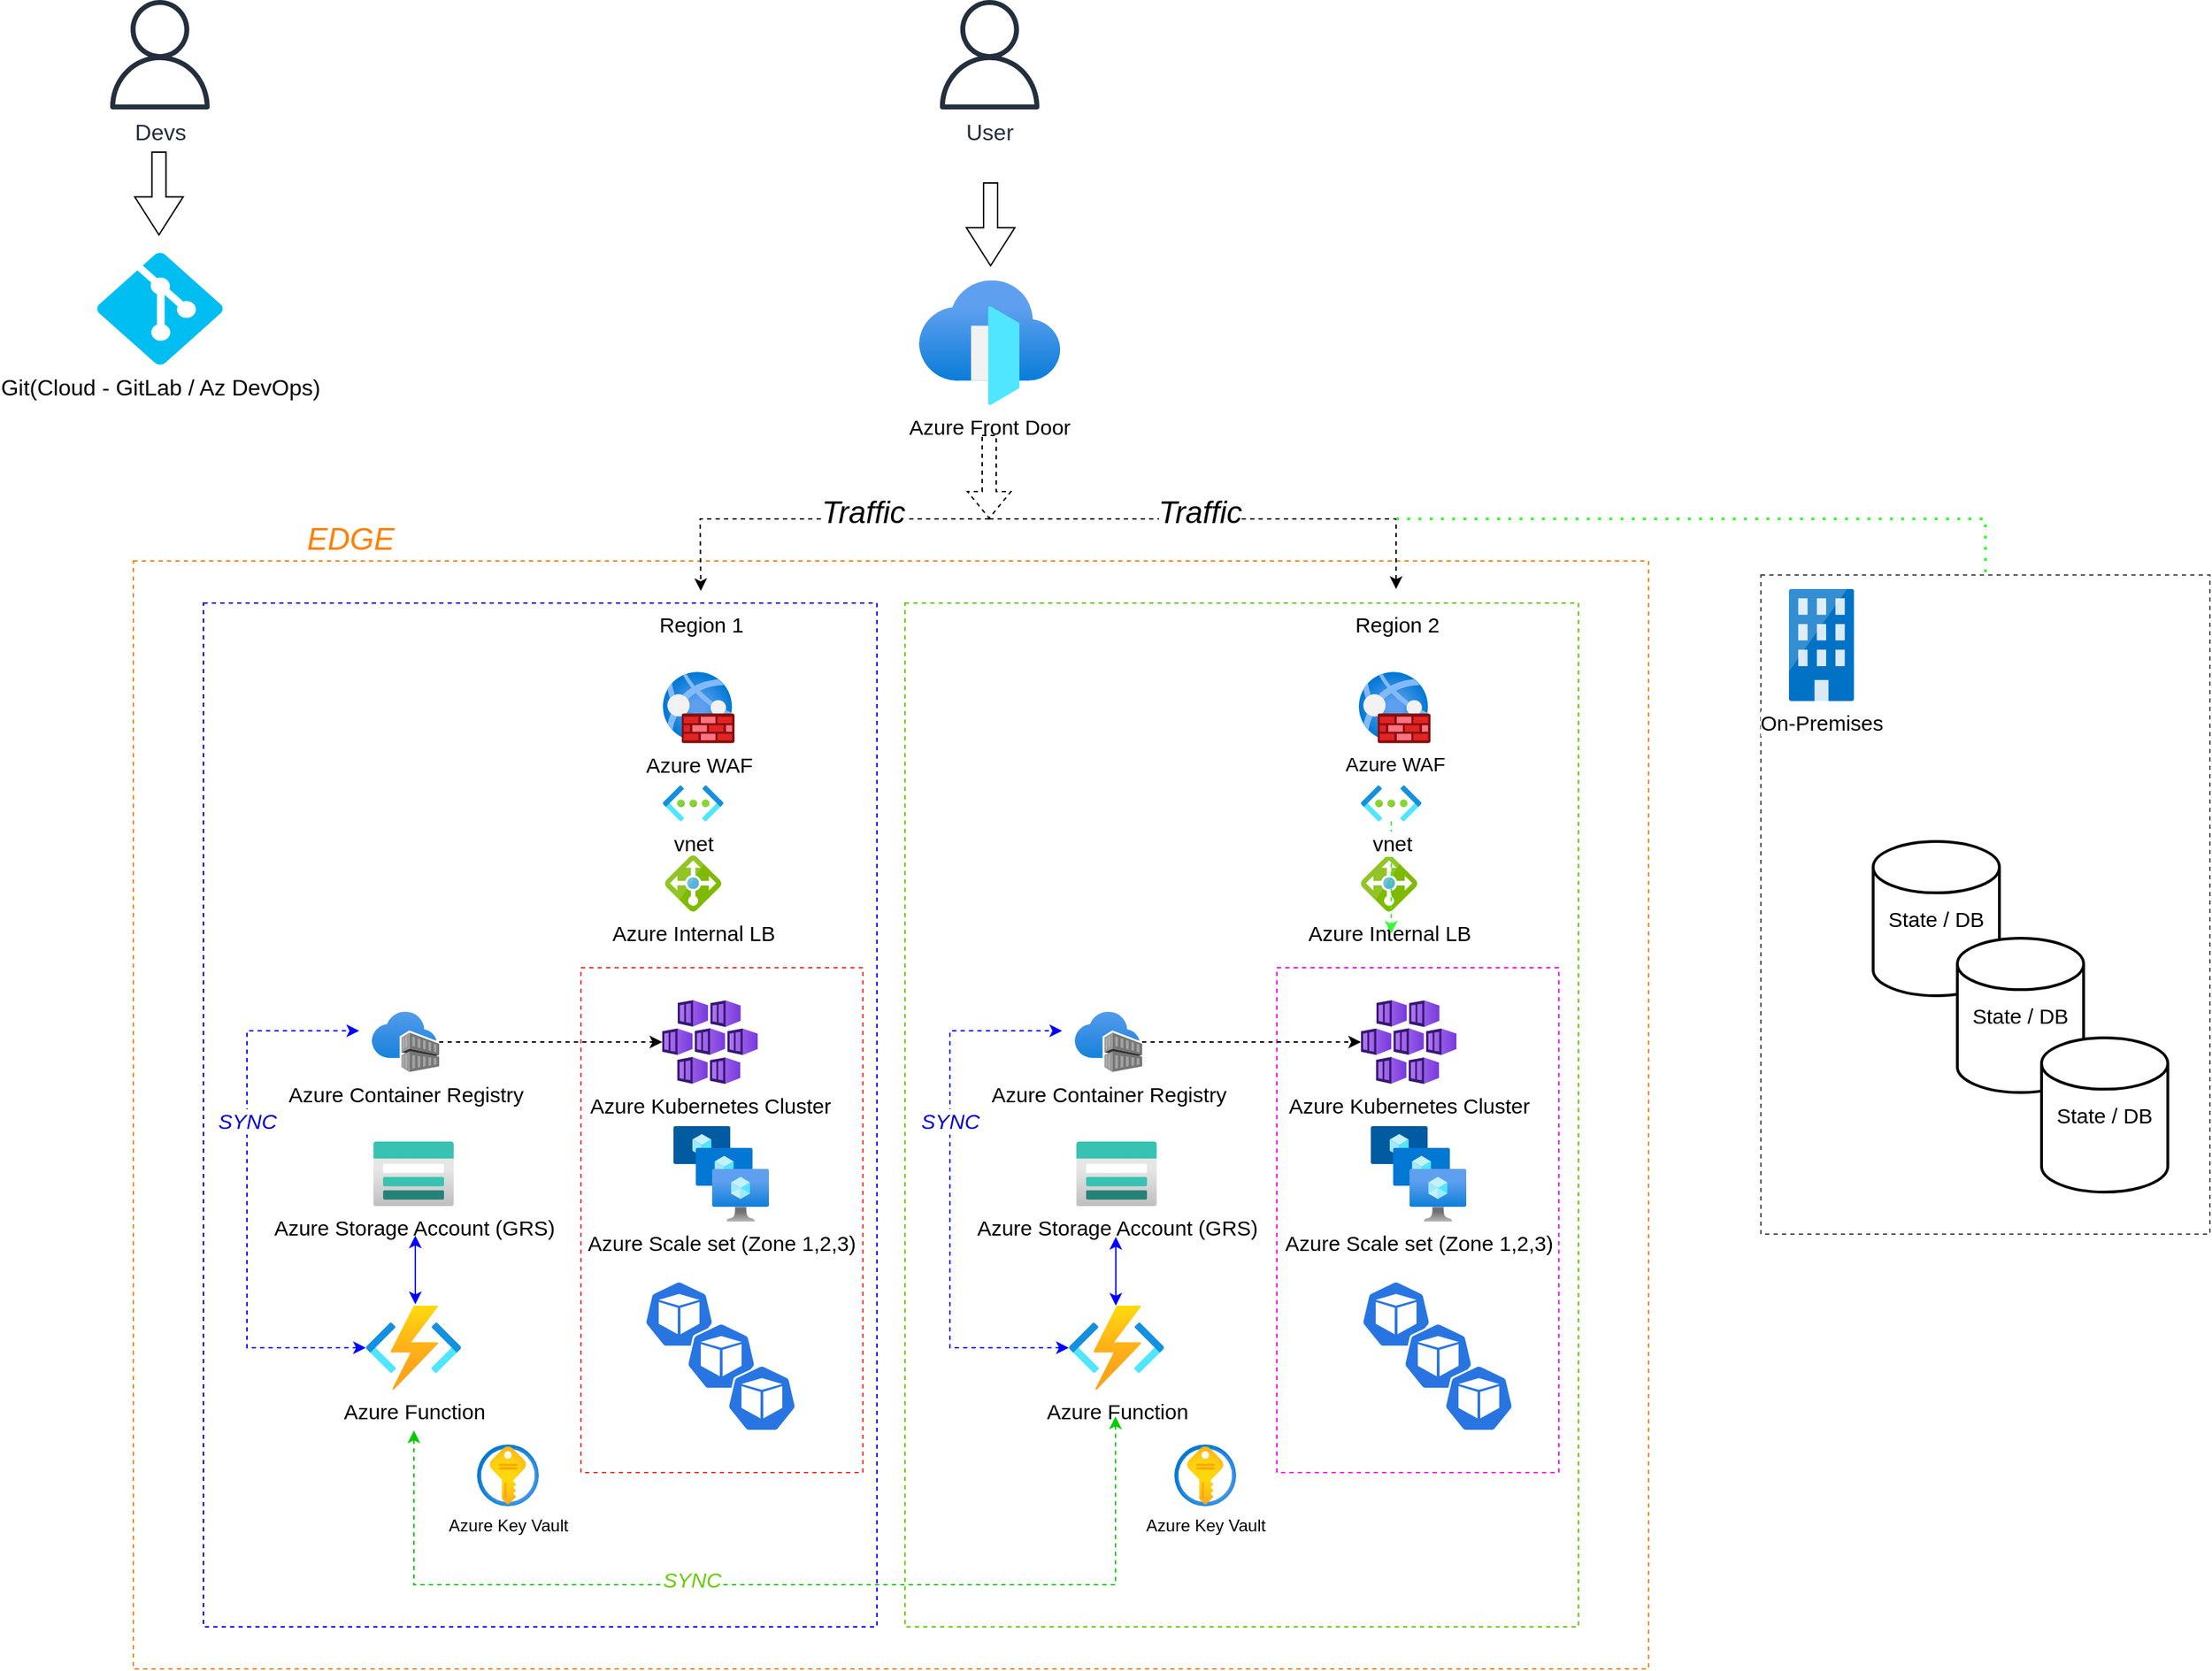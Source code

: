 <mxfile version="19.0.3" type="device"><diagram id="997sybLedPH0qY5AxLi_" name="Page-1"><mxGraphModel dx="1517" dy="1170" grid="0" gridSize="10" guides="1" tooltips="1" connect="1" arrows="1" fold="1" page="0" pageScale="1" pageWidth="850" pageHeight="1100" background="#ffffff" math="0" shadow="0"><root><mxCell id="0"/><mxCell id="1" parent="0"/><mxCell id="pnbcBhD0P7osqUd5nM8p-84" value="" style="rounded=0;whiteSpace=wrap;html=1;dashed=1;fontSize=22;fontColor=#000000;strokeColor=#FF8000;" parent="1" vertex="1"><mxGeometry x="-280" y="190" width="1080" height="790" as="geometry"/></mxCell><mxCell id="pnbcBhD0P7osqUd5nM8p-79" value="" style="rounded=0;whiteSpace=wrap;html=1;fontSize=22;fontColor=#000000;strokeColor=#4D4D4D;dashed=1;" parent="1" vertex="1"><mxGeometry x="880" y="200" width="320" height="470" as="geometry"/></mxCell><mxCell id="pnbcBhD0P7osqUd5nM8p-66" value="" style="rounded=0;whiteSpace=wrap;html=1;dashed=1;fontSize=20;fontColor=#000000;strokeColor=#66CC00;" parent="1" vertex="1"><mxGeometry x="270" y="220" width="480" height="730" as="geometry"/></mxCell><mxCell id="pnbcBhD0P7osqUd5nM8p-64" value="" style="rounded=0;whiteSpace=wrap;html=1;dashed=1;fontSize=20;fontColor=#000000;strokeColor=#0000FF;" parent="1" vertex="1"><mxGeometry x="-230" y="220" width="480" height="730" as="geometry"/></mxCell><mxCell id="pnbcBhD0P7osqUd5nM8p-34" value="" style="rounded=0;whiteSpace=wrap;html=1;dashed=1;strokeColor=#FF3333;fontSize=15;" parent="1" vertex="1"><mxGeometry x="39" y="480" width="201" height="360" as="geometry"/></mxCell><mxCell id="pnbcBhD0P7osqUd5nM8p-1" value="Azure Kubernetes Cluster" style="aspect=fixed;html=1;points=[];align=center;image;fontSize=15;image=img/lib/azure2/compute/Kubernetes_Services.svg;" parent="1" vertex="1"><mxGeometry x="97" y="503" width="68" height="60" as="geometry"/></mxCell><mxCell id="pnbcBhD0P7osqUd5nM8p-4" value="Git(Cloud - GitLab / Az DevOps)" style="verticalLabelPosition=bottom;html=1;verticalAlign=top;align=center;strokeColor=none;fillColor=#00BEF2;shape=mxgraph.azure.git_repository;strokeWidth=3;fontSize=16;" parent="1" vertex="1"><mxGeometry x="-306" y="-30" width="90" height="80" as="geometry"/></mxCell><mxCell id="pnbcBhD0P7osqUd5nM8p-5" value="Azure Scale set (Zone 1,2,3)" style="aspect=fixed;html=1;points=[];align=center;image;fontSize=15;image=img/lib/azure2/compute/VM_Scale_Sets.svg;" parent="1" vertex="1"><mxGeometry x="105" y="593" width="68" height="68" as="geometry"/></mxCell><mxCell id="pnbcBhD0P7osqUd5nM8p-7" value="State / DB" style="strokeWidth=2;html=1;shape=mxgraph.flowchart.database;whiteSpace=wrap;fontSize=15;" parent="1" vertex="1"><mxGeometry x="960" y="390" width="90" height="110" as="geometry"/></mxCell><mxCell id="pnbcBhD0P7osqUd5nM8p-8" value="On-Premises" style="sketch=0;aspect=fixed;html=1;points=[];align=center;image;fontSize=15;image=img/lib/mscae/Exchange_On_premises_Access.svg;" parent="1" vertex="1"><mxGeometry x="900" y="210" width="46.4" height="80" as="geometry"/></mxCell><mxCell id="pnbcBhD0P7osqUd5nM8p-11" value="Region 1" style="text;html=1;strokeColor=none;fillColor=none;align=center;verticalAlign=middle;whiteSpace=wrap;rounded=0;fontSize=15;" parent="1" vertex="1"><mxGeometry x="80" y="220" width="90" height="30" as="geometry"/></mxCell><mxCell id="pnbcBhD0P7osqUd5nM8p-12" value="" style="sketch=0;html=1;dashed=0;whitespace=wrap;fillColor=#2875E2;strokeColor=#ffffff;points=[[0.005,0.63,0],[0.1,0.2,0],[0.9,0.2,0],[0.5,0,0],[0.995,0.63,0],[0.72,0.99,0],[0.5,1,0],[0.28,0.99,0]];shape=mxgraph.kubernetes.icon;prIcon=pod;fontSize=15;" parent="1" vertex="1"><mxGeometry x="84" y="703" width="50" height="48" as="geometry"/></mxCell><mxCell id="pnbcBhD0P7osqUd5nM8p-13" value="" style="sketch=0;html=1;dashed=0;whitespace=wrap;fillColor=#2875E2;strokeColor=#ffffff;points=[[0.005,0.63,0],[0.1,0.2,0],[0.9,0.2,0],[0.5,0,0],[0.995,0.63,0],[0.72,0.99,0],[0.5,1,0],[0.28,0.99,0]];shape=mxgraph.kubernetes.icon;prIcon=pod;fontSize=15;" parent="1" vertex="1"><mxGeometry x="114" y="733" width="50" height="48" as="geometry"/></mxCell><mxCell id="pnbcBhD0P7osqUd5nM8p-14" value="" style="sketch=0;html=1;dashed=0;whitespace=wrap;fillColor=#2875E2;strokeColor=#ffffff;points=[[0.005,0.63,0],[0.1,0.2,0],[0.9,0.2,0],[0.5,0,0],[0.995,0.63,0],[0.72,0.99,0],[0.5,1,0],[0.28,0.99,0]];shape=mxgraph.kubernetes.icon;prIcon=pod;fontSize=15;" parent="1" vertex="1"><mxGeometry x="143" y="763" width="50" height="48" as="geometry"/></mxCell><mxCell id="pnbcBhD0P7osqUd5nM8p-18" style="edgeStyle=orthogonalEdgeStyle;rounded=0;orthogonalLoop=1;jettySize=auto;html=1;dashed=1;fontSize=15;" parent="1" source="pnbcBhD0P7osqUd5nM8p-16" target="pnbcBhD0P7osqUd5nM8p-1" edge="1"><mxGeometry relative="1" as="geometry"/></mxCell><mxCell id="pnbcBhD0P7osqUd5nM8p-16" value="Azure Container Registry" style="aspect=fixed;html=1;points=[];align=center;image;fontSize=15;image=img/lib/azure2/containers/Container_Registries.svg;" parent="1" vertex="1"><mxGeometry x="-110" y="511.47" width="48" height="43.06" as="geometry"/></mxCell><mxCell id="pnbcBhD0P7osqUd5nM8p-17" value="vnet" style="aspect=fixed;html=1;points=[];align=center;image;fontSize=15;image=img/lib/azure2/networking/Virtual_Networks.svg;" parent="1" vertex="1"><mxGeometry x="97.5" y="350" width="43" height="25.67" as="geometry"/></mxCell><mxCell id="pnbcBhD0P7osqUd5nM8p-30" value="Azure Internal LB" style="sketch=0;aspect=fixed;html=1;points=[];align=center;image;fontSize=15;image=img/lib/mscae/Load_Balancer_feature.svg;" parent="1" vertex="1"><mxGeometry x="99" y="400" width="40" height="40" as="geometry"/></mxCell><mxCell id="pnbcBhD0P7osqUd5nM8p-31" value="Azure Storage Account (GRS)" style="aspect=fixed;html=1;points=[];align=center;image;fontSize=15;image=img/lib/azure2/storage/Storage_Accounts.svg;" parent="1" vertex="1"><mxGeometry x="-109" y="604" width="57.5" height="46" as="geometry"/></mxCell><mxCell id="pnbcBhD0P7osqUd5nM8p-37" value="" style="rounded=0;whiteSpace=wrap;html=1;dashed=1;strokeColor=#FF00FF;fontSize=15;" parent="1" vertex="1"><mxGeometry x="535" y="480" width="201" height="360" as="geometry"/></mxCell><mxCell id="pnbcBhD0P7osqUd5nM8p-38" value="Azure Kubernetes Cluster" style="aspect=fixed;html=1;points=[];align=center;image;fontSize=15;image=img/lib/azure2/compute/Kubernetes_Services.svg;" parent="1" vertex="1"><mxGeometry x="595" y="503" width="68" height="60" as="geometry"/></mxCell><mxCell id="pnbcBhD0P7osqUd5nM8p-39" value="Azure Scale set (Zone 1,2,3)" style="aspect=fixed;html=1;points=[];align=center;image;fontSize=15;image=img/lib/azure2/compute/VM_Scale_Sets.svg;" parent="1" vertex="1"><mxGeometry x="602" y="593" width="68" height="68" as="geometry"/></mxCell><mxCell id="pnbcBhD0P7osqUd5nM8p-41" value="" style="sketch=0;html=1;dashed=0;whitespace=wrap;fillColor=#2875E2;strokeColor=#ffffff;points=[[0.005,0.63,0],[0.1,0.2,0],[0.9,0.2,0],[0.5,0,0],[0.995,0.63,0],[0.72,0.99,0],[0.5,1,0],[0.28,0.99,0]];shape=mxgraph.kubernetes.icon;prIcon=pod;fontSize=15;" parent="1" vertex="1"><mxGeometry x="595" y="703" width="50" height="48" as="geometry"/></mxCell><mxCell id="pnbcBhD0P7osqUd5nM8p-42" value="" style="sketch=0;html=1;dashed=0;whitespace=wrap;fillColor=#2875E2;strokeColor=#ffffff;points=[[0.005,0.63,0],[0.1,0.2,0],[0.9,0.2,0],[0.5,0,0],[0.995,0.63,0],[0.72,0.99,0],[0.5,1,0],[0.28,0.99,0]];shape=mxgraph.kubernetes.icon;prIcon=pod;fontSize=15;" parent="1" vertex="1"><mxGeometry x="625" y="733" width="50" height="48" as="geometry"/></mxCell><mxCell id="pnbcBhD0P7osqUd5nM8p-43" value="" style="sketch=0;html=1;dashed=0;whitespace=wrap;fillColor=#2875E2;strokeColor=#ffffff;points=[[0.005,0.63,0],[0.1,0.2,0],[0.9,0.2,0],[0.5,0,0],[0.995,0.63,0],[0.72,0.99,0],[0.5,1,0],[0.28,0.99,0]];shape=mxgraph.kubernetes.icon;prIcon=pod;fontSize=15;" parent="1" vertex="1"><mxGeometry x="654" y="763" width="50" height="48" as="geometry"/></mxCell><mxCell id="pnbcBhD0P7osqUd5nM8p-44" style="edgeStyle=orthogonalEdgeStyle;rounded=0;orthogonalLoop=1;jettySize=auto;html=1;dashed=1;fontSize=15;" parent="1" source="pnbcBhD0P7osqUd5nM8p-45" target="pnbcBhD0P7osqUd5nM8p-38" edge="1"><mxGeometry relative="1" as="geometry"/></mxCell><mxCell id="pnbcBhD0P7osqUd5nM8p-45" value="Azure Container Registry" style="aspect=fixed;html=1;points=[];align=center;image;fontSize=15;image=img/lib/azure2/containers/Container_Registries.svg;" parent="1" vertex="1"><mxGeometry x="391" y="511.47" width="48" height="43.06" as="geometry"/></mxCell><mxCell id="pnbcBhD0P7osqUd5nM8p-47" value="Azure Internal LB" style="sketch=0;aspect=fixed;html=1;points=[];align=center;image;fontSize=15;image=img/lib/mscae/Load_Balancer_feature.svg;" parent="1" vertex="1"><mxGeometry x="595" y="400" width="40" height="40" as="geometry"/></mxCell><mxCell id="pnbcBhD0P7osqUd5nM8p-48" value="Azure Storage Account (GRS)" style="aspect=fixed;html=1;points=[];align=center;image;fontSize=15;image=img/lib/azure2/storage/Storage_Accounts.svg;" parent="1" vertex="1"><mxGeometry x="392" y="604" width="57.5" height="46" as="geometry"/></mxCell><mxCell id="pnbcBhD0P7osqUd5nM8p-49" value="Azure Function" style="aspect=fixed;html=1;points=[];align=center;image;fontSize=15;image=img/lib/azure2/compute/Function_Apps.svg;dashed=1;strokeColor=#FF3333;" parent="1" vertex="1"><mxGeometry x="-114.25" y="721" width="68" height="60" as="geometry"/></mxCell><mxCell id="pnbcBhD0P7osqUd5nM8p-50" value="Azure Function" style="aspect=fixed;html=1;points=[];align=center;image;fontSize=15;image=img/lib/azure2/compute/Function_Apps.svg;dashed=1;strokeColor=#FF3333;" parent="1" vertex="1"><mxGeometry x="386.75" y="721" width="68" height="60" as="geometry"/></mxCell><mxCell id="pnbcBhD0P7osqUd5nM8p-51" value="" style="endArrow=classic;startArrow=classic;html=1;rounded=0;dashed=1;strokeColor=#00CC00;fontSize=15;" parent="1" edge="1"><mxGeometry width="50" height="50" relative="1" as="geometry"><mxPoint x="420" y="800" as="sourcePoint"/><mxPoint x="-80" y="810" as="targetPoint"/><Array as="points"><mxPoint x="420" y="920"/><mxPoint x="-80" y="920"/></Array></mxGeometry></mxCell><mxCell id="pnbcBhD0P7osqUd5nM8p-54" value="SYNC" style="edgeLabel;html=1;align=center;verticalAlign=middle;resizable=0;points=[];fontColor=#66CC00;fontStyle=2;fontSize=15;" parent="pnbcBhD0P7osqUd5nM8p-51" vertex="1" connectable="0"><mxGeometry x="0.158" y="-4" relative="1" as="geometry"><mxPoint as="offset"/></mxGeometry></mxCell><mxCell id="pnbcBhD0P7osqUd5nM8p-52" value="" style="endArrow=classic;startArrow=classic;html=1;rounded=0;strokeColor=#0000FF;fontSize=15;" parent="1" edge="1"><mxGeometry width="50" height="50" relative="1" as="geometry"><mxPoint x="-79" y="720" as="sourcePoint"/><mxPoint x="-79" y="671" as="targetPoint"/></mxGeometry></mxCell><mxCell id="pnbcBhD0P7osqUd5nM8p-53" value="" style="endArrow=classic;startArrow=classic;html=1;rounded=0;strokeColor=#0000FF;fontSize=15;" parent="1" edge="1"><mxGeometry width="50" height="50" relative="1" as="geometry"><mxPoint x="420.25" y="721" as="sourcePoint"/><mxPoint x="420.25" y="672" as="targetPoint"/></mxGeometry></mxCell><mxCell id="pnbcBhD0P7osqUd5nM8p-55" value="" style="endArrow=classic;startArrow=classic;html=1;rounded=0;fontSize=15;fontColor=#66CC00;strokeColor=#0000FF;dashed=1;" parent="1" source="pnbcBhD0P7osqUd5nM8p-49" edge="1"><mxGeometry width="50" height="50" relative="1" as="geometry"><mxPoint x="-209" y="525" as="sourcePoint"/><mxPoint x="-119" y="525" as="targetPoint"/><Array as="points"><mxPoint x="-199" y="751"/><mxPoint x="-199" y="525"/></Array></mxGeometry></mxCell><mxCell id="pnbcBhD0P7osqUd5nM8p-56" value="SYNC" style="edgeLabel;html=1;align=center;verticalAlign=middle;resizable=0;points=[];fontSize=15;fontColor=#0000CC;fontStyle=2" parent="pnbcBhD0P7osqUd5nM8p-55" vertex="1" connectable="0"><mxGeometry x="0.264" relative="1" as="geometry"><mxPoint as="offset"/></mxGeometry></mxCell><mxCell id="pnbcBhD0P7osqUd5nM8p-57" value="" style="endArrow=classic;startArrow=classic;html=1;rounded=0;fontSize=15;fontColor=#66CC00;strokeColor=#0000FF;dashed=1;" parent="1" edge="1"><mxGeometry width="50" height="50" relative="1" as="geometry"><mxPoint x="386.75" y="751" as="sourcePoint"/><mxPoint x="382" y="525" as="targetPoint"/><Array as="points"><mxPoint x="302" y="751"/><mxPoint x="302" y="525"/></Array></mxGeometry></mxCell><mxCell id="pnbcBhD0P7osqUd5nM8p-58" value="SYNC" style="edgeLabel;html=1;align=center;verticalAlign=middle;resizable=0;points=[];fontSize=15;fontColor=#0000CC;fontStyle=2" parent="pnbcBhD0P7osqUd5nM8p-57" vertex="1" connectable="0"><mxGeometry x="0.264" relative="1" as="geometry"><mxPoint as="offset"/></mxGeometry></mxCell><mxCell id="pnbcBhD0P7osqUd5nM8p-59" value="&lt;font color=&quot;#000000&quot; style=&quot;font-size: 15px;&quot;&gt;Azure WAF&lt;/font&gt;" style="aspect=fixed;html=1;points=[];align=center;image;fontSize=15;image=img/lib/azure2/networking/Web_Application_Firewall_Policies_WAF.svg;dashed=1;fontColor=#0000CC;strokeColor=#FF00FF;" parent="1" vertex="1"><mxGeometry x="97.5" y="269" width="51" height="51" as="geometry"/></mxCell><mxCell id="pnbcBhD0P7osqUd5nM8p-60" value="Region 2" style="text;html=1;strokeColor=none;fillColor=none;align=center;verticalAlign=middle;whiteSpace=wrap;rounded=0;fontSize=15;" parent="1" vertex="1"><mxGeometry x="576" y="220" width="90" height="30" as="geometry"/></mxCell><mxCell id="pnbcBhD0P7osqUd5nM8p-61" value="&lt;font color=&quot;#000000&quot; style=&quot;font-size: 14px;&quot;&gt;Azure WAF&lt;/font&gt;" style="aspect=fixed;html=1;points=[];align=center;image;fontSize=14;image=img/lib/azure2/networking/Web_Application_Firewall_Policies_WAF.svg;dashed=1;fontColor=#0000CC;strokeColor=#FF00FF;" parent="1" vertex="1"><mxGeometry x="593.5" y="269" width="51" height="51" as="geometry"/></mxCell><mxCell id="pnbcBhD0P7osqUd5nM8p-90" value="" style="edgeStyle=orthogonalEdgeStyle;rounded=0;orthogonalLoop=1;jettySize=auto;html=1;dashed=1;fontSize=15;fontColor=#33FF33;strokeColor=#33FF33;" parent="1" source="pnbcBhD0P7osqUd5nM8p-46" edge="1"><mxGeometry relative="1" as="geometry"><mxPoint x="616.5" y="455.67" as="targetPoint"/></mxGeometry></mxCell><mxCell id="pnbcBhD0P7osqUd5nM8p-46" value="vnet" style="aspect=fixed;html=1;points=[];align=center;image;fontSize=15;image=img/lib/azure2/networking/Virtual_Networks.svg;" parent="1" vertex="1"><mxGeometry x="595" y="350" width="43" height="25.67" as="geometry"/></mxCell><mxCell id="pnbcBhD0P7osqUd5nM8p-68" value="" style="endArrow=classic;html=1;rounded=0;dashed=1;fontSize=20;fontColor=#000000;strokeColor=#000000;entryX=0.494;entryY=-0.286;entryDx=0;entryDy=0;entryPerimeter=0;" parent="1" target="pnbcBhD0P7osqUd5nM8p-11" edge="1"><mxGeometry width="50" height="50" relative="1" as="geometry"><mxPoint x="330" y="160" as="sourcePoint"/><mxPoint x="120" y="70" as="targetPoint"/><Array as="points"><mxPoint x="124" y="160"/></Array></mxGeometry></mxCell><mxCell id="pnbcBhD0P7osqUd5nM8p-69" value="Traffic" style="edgeLabel;html=1;align=center;verticalAlign=middle;resizable=0;points=[];fontSize=22;fontColor=#000000;fontStyle=2" parent="pnbcBhD0P7osqUd5nM8p-68" vertex="1" connectable="0"><mxGeometry x="0.183" y="2" relative="1" as="geometry"><mxPoint x="62" y="-6" as="offset"/></mxGeometry></mxCell><mxCell id="pnbcBhD0P7osqUd5nM8p-70" value="" style="endArrow=classic;html=1;rounded=0;dashed=1;fontSize=20;fontColor=#000000;strokeColor=#000000;startArrow=none;" parent="1" edge="1"><mxGeometry width="50" height="50" relative="1" as="geometry"><mxPoint x="330" y="160" as="sourcePoint"/><mxPoint x="620" y="210" as="targetPoint"/><Array as="points"><mxPoint x="620" y="160"/></Array></mxGeometry></mxCell><mxCell id="pnbcBhD0P7osqUd5nM8p-71" value="Traffic" style="edgeLabel;html=1;align=center;verticalAlign=middle;resizable=0;points=[];fontSize=22;fontColor=#000000;fontStyle=2" parent="pnbcBhD0P7osqUd5nM8p-70" vertex="1" connectable="0"><mxGeometry x="0.183" y="2" relative="1" as="geometry"><mxPoint x="-51" y="-2" as="offset"/></mxGeometry></mxCell><mxCell id="pnbcBhD0P7osqUd5nM8p-36" value="Azure Front Door" style="aspect=fixed;html=1;points=[];align=center;image;fontSize=15;image=img/lib/azure2/networking/Front_Doors.svg;dashed=1;strokeColor=#FF3333;" parent="1" vertex="1"><mxGeometry x="280" y="-10" width="100.67" height="88.82" as="geometry"/></mxCell><mxCell id="pnbcBhD0P7osqUd5nM8p-75" value="" style="shape=flexArrow;endArrow=classic;html=1;rounded=0;fontSize=22;fontColor=#000000;strokeColor=#000000;endWidth=23.529;endSize=8.718;" parent="1" edge="1"><mxGeometry width="50" height="50" relative="1" as="geometry"><mxPoint x="331" y="-80" as="sourcePoint"/><mxPoint x="331" y="-20" as="targetPoint"/></mxGeometry></mxCell><mxCell id="pnbcBhD0P7osqUd5nM8p-77" value="State / DB" style="strokeWidth=2;html=1;shape=mxgraph.flowchart.database;whiteSpace=wrap;fontSize=15;" parent="1" vertex="1"><mxGeometry x="1020" y="459" width="90" height="110" as="geometry"/></mxCell><mxCell id="pnbcBhD0P7osqUd5nM8p-78" value="State / DB" style="strokeWidth=2;html=1;shape=mxgraph.flowchart.database;whiteSpace=wrap;fontSize=15;" parent="1" vertex="1"><mxGeometry x="1080" y="530" width="90" height="110" as="geometry"/></mxCell><mxCell id="pnbcBhD0P7osqUd5nM8p-80" value="User" style="sketch=0;outlineConnect=0;fontColor=#232F3E;gradientColor=none;fillColor=#232F3D;strokeColor=none;dashed=0;verticalLabelPosition=bottom;verticalAlign=top;align=center;html=1;fontSize=16;fontStyle=0;aspect=fixed;pointerEvents=1;shape=mxgraph.aws4.user;" parent="1" vertex="1"><mxGeometry x="291.34" y="-210" width="78" height="78" as="geometry"/></mxCell><mxCell id="pnbcBhD0P7osqUd5nM8p-82" value="" style="shape=flexArrow;endArrow=classic;html=1;rounded=0;fontSize=22;fontColor=#000000;strokeColor=#000000;dashed=1;" parent="1" edge="1"><mxGeometry width="50" height="50" relative="1" as="geometry"><mxPoint x="330" y="100" as="sourcePoint"/><mxPoint x="330" y="160" as="targetPoint"/></mxGeometry></mxCell><mxCell id="pnbcBhD0P7osqUd5nM8p-87" value="EDGE" style="text;html=1;strokeColor=none;fillColor=none;align=center;verticalAlign=middle;whiteSpace=wrap;rounded=0;dashed=1;fontSize=22;fontColor=#FF8000;fontStyle=2" parent="1" vertex="1"><mxGeometry x="-170" y="150" width="90" height="50" as="geometry"/></mxCell><mxCell id="pnbcBhD0P7osqUd5nM8p-88" value="" style="endArrow=none;dashed=1;html=1;dashPattern=1 3;strokeWidth=2;rounded=0;fontSize=23;fontColor=#33FF33;entryX=0.5;entryY=0;entryDx=0;entryDy=0;strokeColor=#33FF33;" parent="1" target="pnbcBhD0P7osqUd5nM8p-79" edge="1"><mxGeometry width="50" height="50" relative="1" as="geometry"><mxPoint x="620" y="160" as="sourcePoint"/><mxPoint x="700" y="250" as="targetPoint"/><Array as="points"><mxPoint x="1040" y="160"/></Array></mxGeometry></mxCell><mxCell id="pnbcBhD0P7osqUd5nM8p-91" value="Devs" style="sketch=0;outlineConnect=0;fontColor=#232F3E;gradientColor=none;fillColor=#232F3D;strokeColor=none;dashed=0;verticalLabelPosition=bottom;verticalAlign=top;align=center;html=1;fontSize=16;fontStyle=0;aspect=fixed;pointerEvents=1;shape=mxgraph.aws4.user;" parent="1" vertex="1"><mxGeometry x="-300.0" y="-210" width="78" height="78" as="geometry"/></mxCell><mxCell id="pnbcBhD0P7osqUd5nM8p-92" value="" style="shape=flexArrow;endArrow=classic;html=1;rounded=0;fontSize=22;fontColor=#000000;strokeColor=#000000;endWidth=23.529;endSize=8.718;" parent="1" edge="1"><mxGeometry width="50" height="50" relative="1" as="geometry"><mxPoint x="-261.71" y="-102" as="sourcePoint"/><mxPoint x="-261.71" y="-42.0" as="targetPoint"/></mxGeometry></mxCell><mxCell id="UhuAxVNL0Hcdcl-PRG1_-1" value="Azure Key Vault" style="aspect=fixed;html=1;points=[];align=center;image;fontSize=12;image=img/lib/azure2/security/Key_Vaults.svg;" vertex="1" parent="1"><mxGeometry x="-35" y="820" width="44" height="44" as="geometry"/></mxCell><mxCell id="UhuAxVNL0Hcdcl-PRG1_-2" value="Azure Key Vault" style="aspect=fixed;html=1;points=[];align=center;image;fontSize=12;image=img/lib/azure2/security/Key_Vaults.svg;" vertex="1" parent="1"><mxGeometry x="462" y="820" width="44" height="44" as="geometry"/></mxCell></root></mxGraphModel></diagram></mxfile>